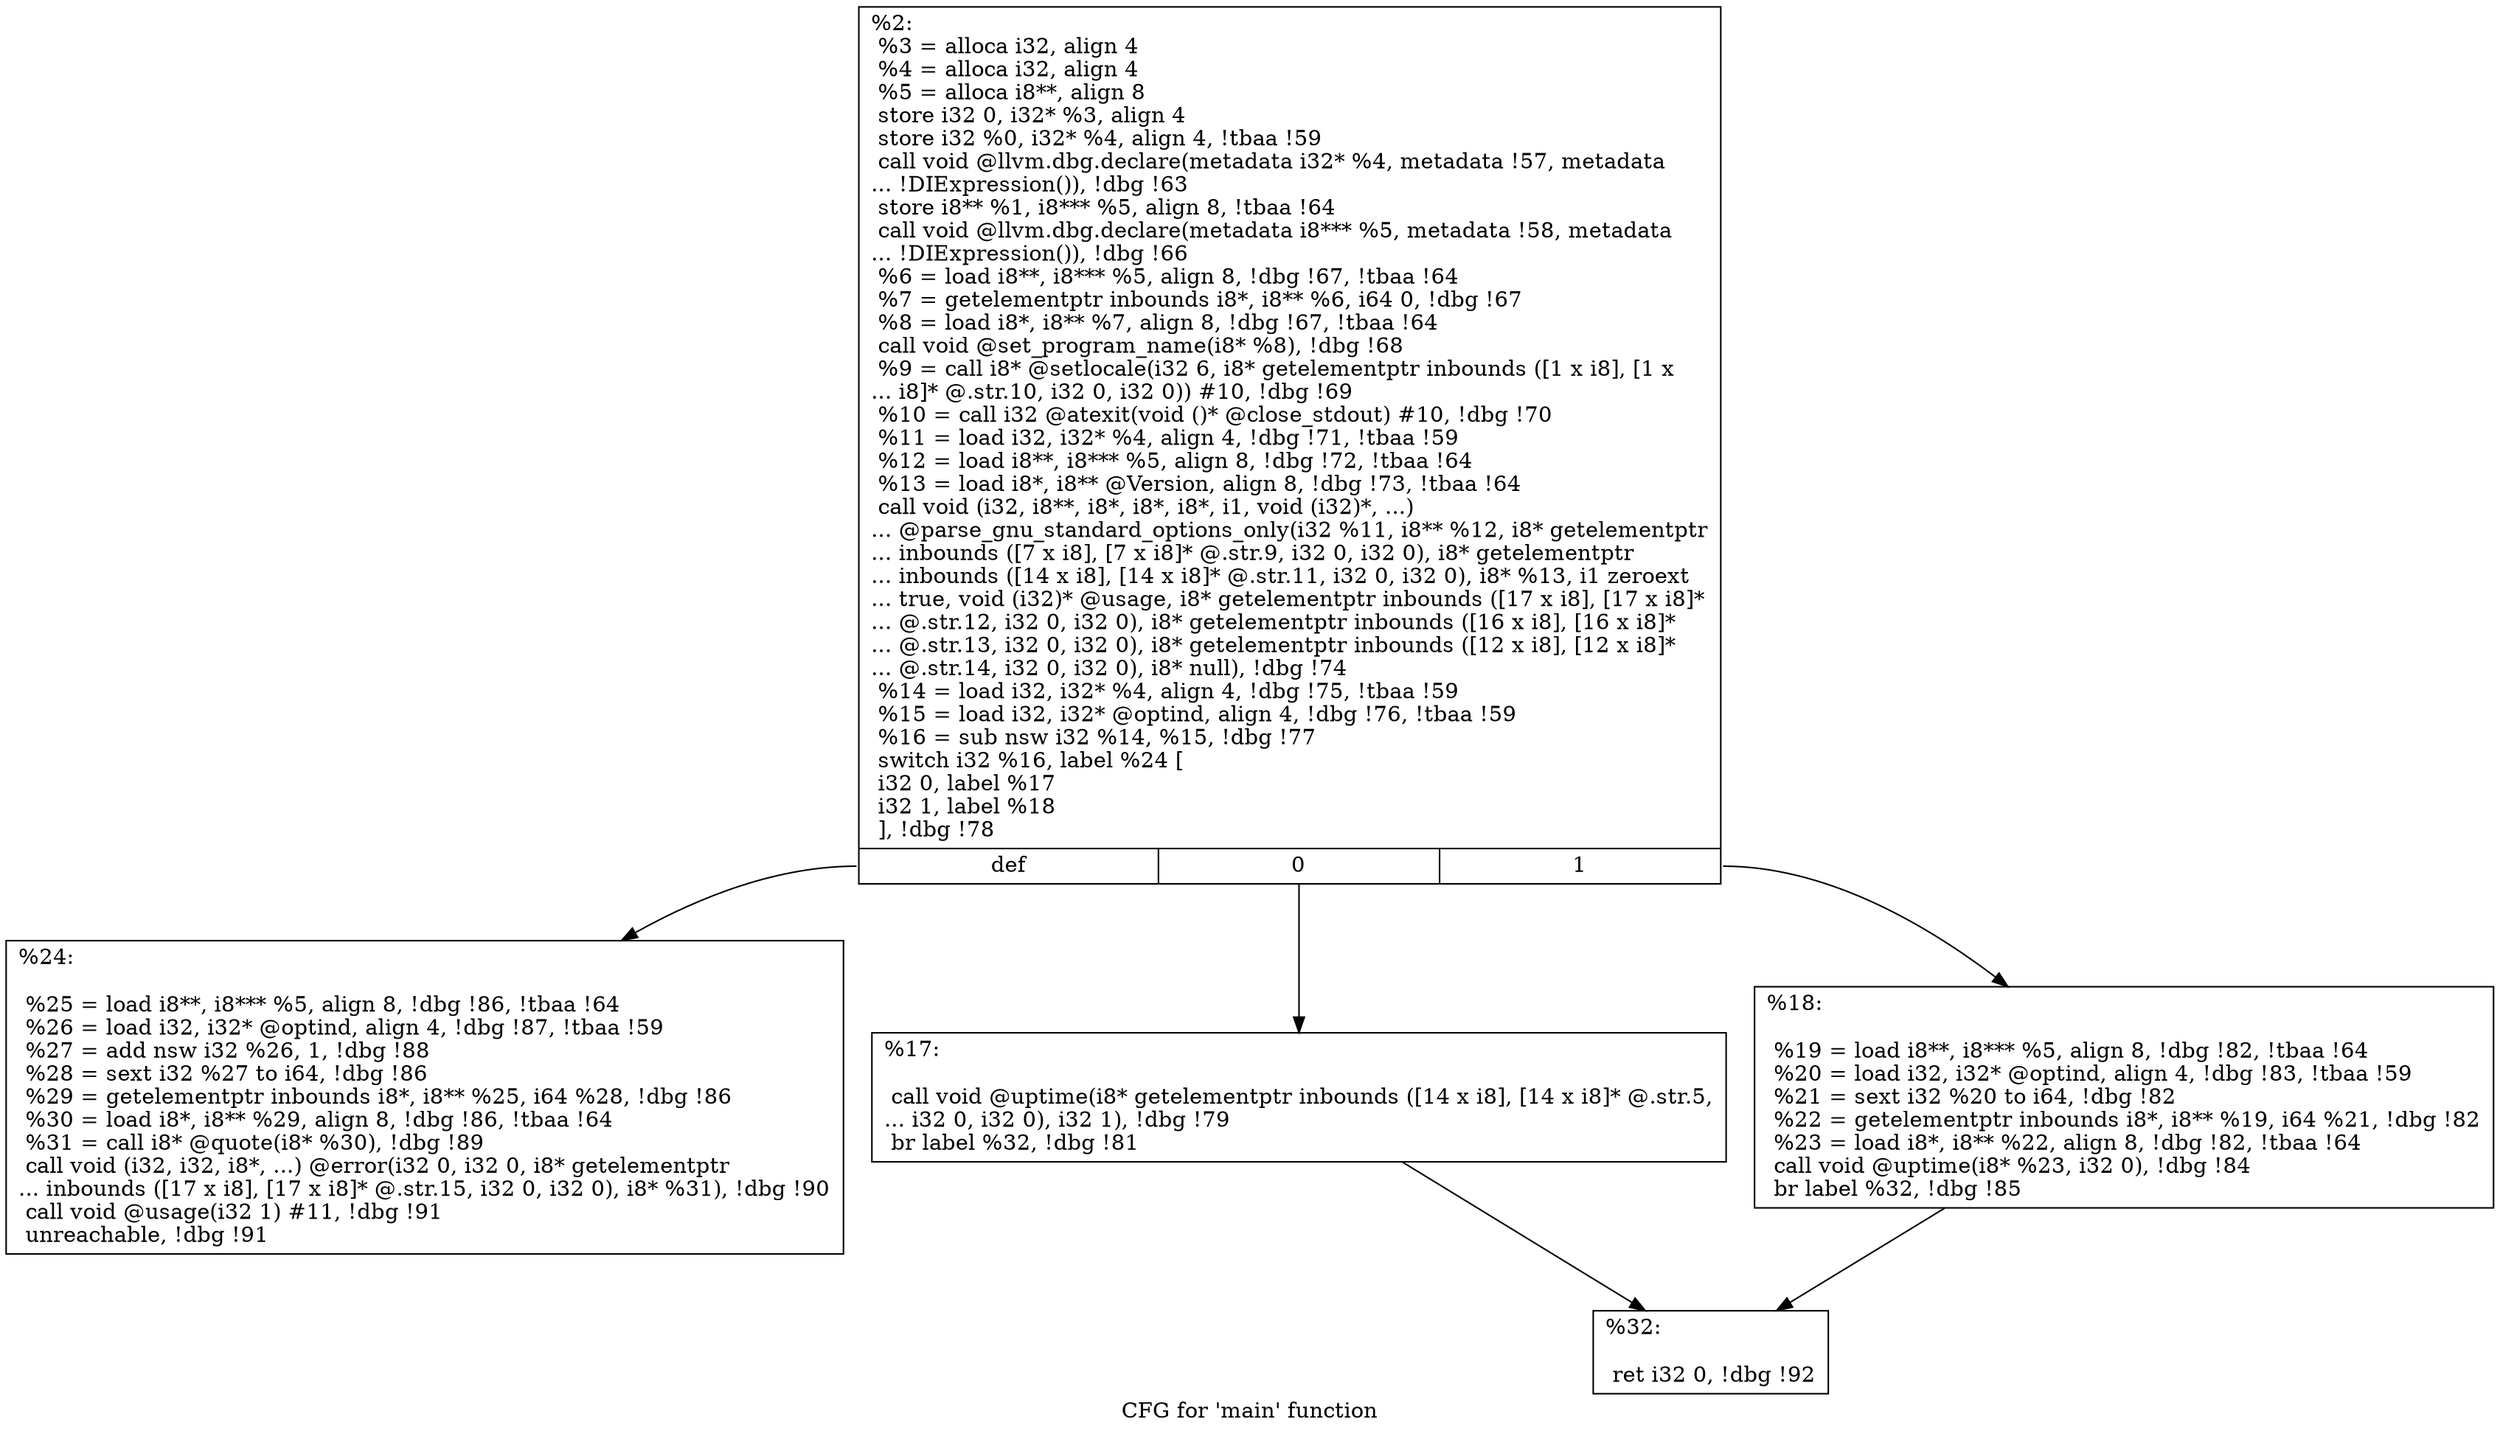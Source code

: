digraph "CFG for 'main' function" {
	label="CFG for 'main' function";

	Node0xfe8c00 [shape=record,label="{%2:\l  %3 = alloca i32, align 4\l  %4 = alloca i32, align 4\l  %5 = alloca i8**, align 8\l  store i32 0, i32* %3, align 4\l  store i32 %0, i32* %4, align 4, !tbaa !59\l  call void @llvm.dbg.declare(metadata i32* %4, metadata !57, metadata\l... !DIExpression()), !dbg !63\l  store i8** %1, i8*** %5, align 8, !tbaa !64\l  call void @llvm.dbg.declare(metadata i8*** %5, metadata !58, metadata\l... !DIExpression()), !dbg !66\l  %6 = load i8**, i8*** %5, align 8, !dbg !67, !tbaa !64\l  %7 = getelementptr inbounds i8*, i8** %6, i64 0, !dbg !67\l  %8 = load i8*, i8** %7, align 8, !dbg !67, !tbaa !64\l  call void @set_program_name(i8* %8), !dbg !68\l  %9 = call i8* @setlocale(i32 6, i8* getelementptr inbounds ([1 x i8], [1 x\l... i8]* @.str.10, i32 0, i32 0)) #10, !dbg !69\l  %10 = call i32 @atexit(void ()* @close_stdout) #10, !dbg !70\l  %11 = load i32, i32* %4, align 4, !dbg !71, !tbaa !59\l  %12 = load i8**, i8*** %5, align 8, !dbg !72, !tbaa !64\l  %13 = load i8*, i8** @Version, align 8, !dbg !73, !tbaa !64\l  call void (i32, i8**, i8*, i8*, i8*, i1, void (i32)*, ...)\l... @parse_gnu_standard_options_only(i32 %11, i8** %12, i8* getelementptr\l... inbounds ([7 x i8], [7 x i8]* @.str.9, i32 0, i32 0), i8* getelementptr\l... inbounds ([14 x i8], [14 x i8]* @.str.11, i32 0, i32 0), i8* %13, i1 zeroext\l... true, void (i32)* @usage, i8* getelementptr inbounds ([17 x i8], [17 x i8]*\l... @.str.12, i32 0, i32 0), i8* getelementptr inbounds ([16 x i8], [16 x i8]*\l... @.str.13, i32 0, i32 0), i8* getelementptr inbounds ([12 x i8], [12 x i8]*\l... @.str.14, i32 0, i32 0), i8* null), !dbg !74\l  %14 = load i32, i32* %4, align 4, !dbg !75, !tbaa !59\l  %15 = load i32, i32* @optind, align 4, !dbg !76, !tbaa !59\l  %16 = sub nsw i32 %14, %15, !dbg !77\l  switch i32 %16, label %24 [\l    i32 0, label %17\l    i32 1, label %18\l  ], !dbg !78\l|{<s0>def|<s1>0|<s2>1}}"];
	Node0xfe8c00:s0 -> Node0xfe8d20;
	Node0xfe8c00:s1 -> Node0xfe8c80;
	Node0xfe8c00:s2 -> Node0xfe8cd0;
	Node0xfe8c80 [shape=record,label="{%17:\l\l  call void @uptime(i8* getelementptr inbounds ([14 x i8], [14 x i8]* @.str.5,\l... i32 0, i32 0), i32 1), !dbg !79\l  br label %32, !dbg !81\l}"];
	Node0xfe8c80 -> Node0xfe8d70;
	Node0xfe8cd0 [shape=record,label="{%18:\l\l  %19 = load i8**, i8*** %5, align 8, !dbg !82, !tbaa !64\l  %20 = load i32, i32* @optind, align 4, !dbg !83, !tbaa !59\l  %21 = sext i32 %20 to i64, !dbg !82\l  %22 = getelementptr inbounds i8*, i8** %19, i64 %21, !dbg !82\l  %23 = load i8*, i8** %22, align 8, !dbg !82, !tbaa !64\l  call void @uptime(i8* %23, i32 0), !dbg !84\l  br label %32, !dbg !85\l}"];
	Node0xfe8cd0 -> Node0xfe8d70;
	Node0xfe8d20 [shape=record,label="{%24:\l\l  %25 = load i8**, i8*** %5, align 8, !dbg !86, !tbaa !64\l  %26 = load i32, i32* @optind, align 4, !dbg !87, !tbaa !59\l  %27 = add nsw i32 %26, 1, !dbg !88\l  %28 = sext i32 %27 to i64, !dbg !86\l  %29 = getelementptr inbounds i8*, i8** %25, i64 %28, !dbg !86\l  %30 = load i8*, i8** %29, align 8, !dbg !86, !tbaa !64\l  %31 = call i8* @quote(i8* %30), !dbg !89\l  call void (i32, i32, i8*, ...) @error(i32 0, i32 0, i8* getelementptr\l... inbounds ([17 x i8], [17 x i8]* @.str.15, i32 0, i32 0), i8* %31), !dbg !90\l  call void @usage(i32 1) #11, !dbg !91\l  unreachable, !dbg !91\l}"];
	Node0xfe8d70 [shape=record,label="{%32:\l\l  ret i32 0, !dbg !92\l}"];
}
